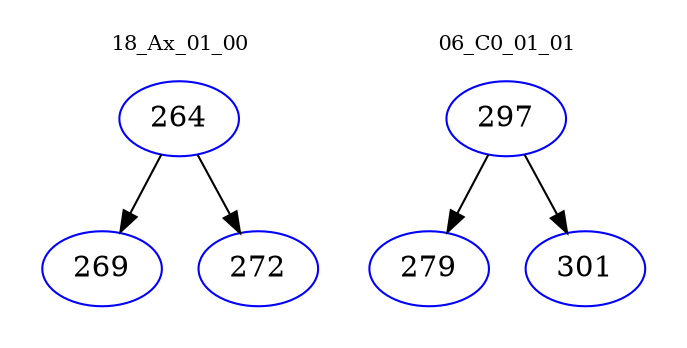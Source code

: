 digraph{
subgraph cluster_0 {
color = white
label = "18_Ax_01_00";
fontsize=10;
T0_264 [label="264", color="blue"]
T0_264 -> T0_269 [color="black"]
T0_269 [label="269", color="blue"]
T0_264 -> T0_272 [color="black"]
T0_272 [label="272", color="blue"]
}
subgraph cluster_1 {
color = white
label = "06_C0_01_01";
fontsize=10;
T1_297 [label="297", color="blue"]
T1_297 -> T1_279 [color="black"]
T1_279 [label="279", color="blue"]
T1_297 -> T1_301 [color="black"]
T1_301 [label="301", color="blue"]
}
}
